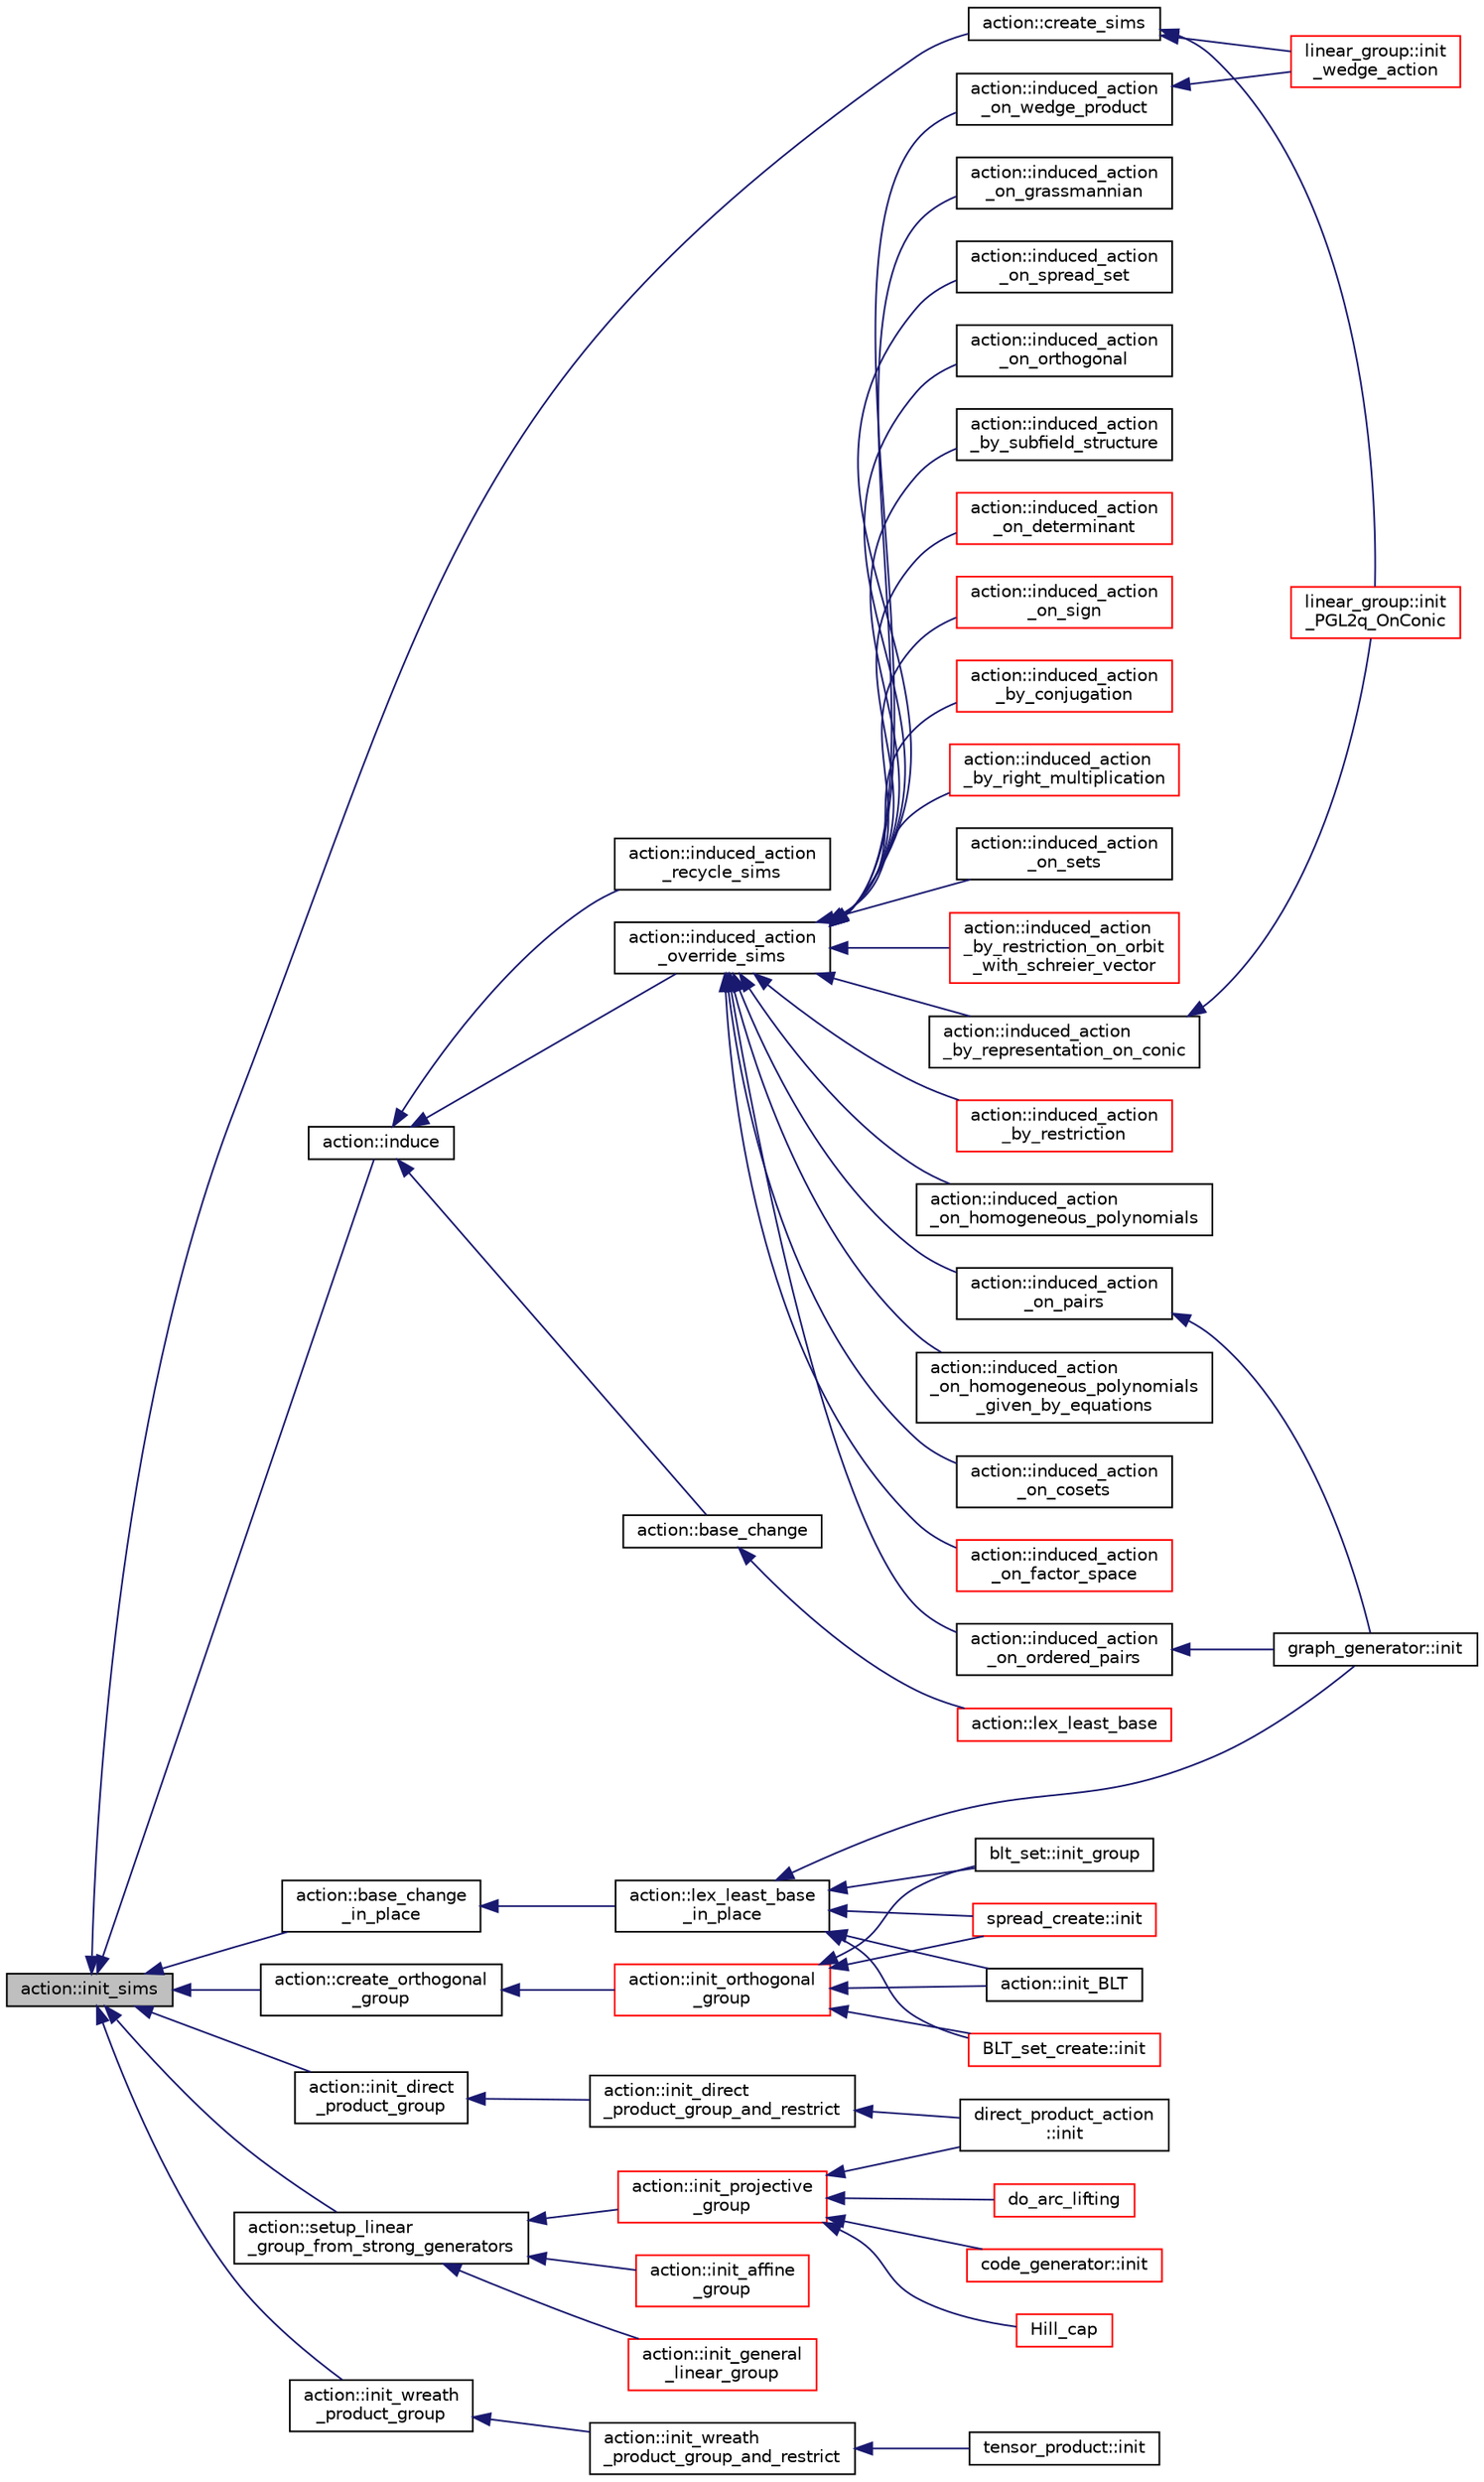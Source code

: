 digraph "action::init_sims"
{
  edge [fontname="Helvetica",fontsize="10",labelfontname="Helvetica",labelfontsize="10"];
  node [fontname="Helvetica",fontsize="10",shape=record];
  rankdir="LR";
  Node28722 [label="action::init_sims",height=0.2,width=0.4,color="black", fillcolor="grey75", style="filled", fontcolor="black"];
  Node28722 -> Node28723 [dir="back",color="midnightblue",fontsize="10",style="solid",fontname="Helvetica"];
  Node28723 [label="action::induce",height=0.2,width=0.4,color="black", fillcolor="white", style="filled",URL="$d2/d86/classaction.html#a32012836490e544a15fb4596b90cb07b"];
  Node28723 -> Node28724 [dir="back",color="midnightblue",fontsize="10",style="solid",fontname="Helvetica"];
  Node28724 [label="action::induced_action\l_recycle_sims",height=0.2,width=0.4,color="black", fillcolor="white", style="filled",URL="$d2/d86/classaction.html#a3e74edeb058083aa57a8b31cb28ab88c"];
  Node28723 -> Node28725 [dir="back",color="midnightblue",fontsize="10",style="solid",fontname="Helvetica"];
  Node28725 [label="action::induced_action\l_override_sims",height=0.2,width=0.4,color="black", fillcolor="white", style="filled",URL="$d2/d86/classaction.html#ac8cc7d4543f6ef75a04777bd82ca244b"];
  Node28725 -> Node28726 [dir="back",color="midnightblue",fontsize="10",style="solid",fontname="Helvetica"];
  Node28726 [label="action::induced_action\l_by_representation_on_conic",height=0.2,width=0.4,color="black", fillcolor="white", style="filled",URL="$d2/d86/classaction.html#a228538e3f07bc186db8eb5da8b90f617"];
  Node28726 -> Node28727 [dir="back",color="midnightblue",fontsize="10",style="solid",fontname="Helvetica"];
  Node28727 [label="linear_group::init\l_PGL2q_OnConic",height=0.2,width=0.4,color="red", fillcolor="white", style="filled",URL="$df/d5a/classlinear__group.html#a84c4d6e1849da4c6f8f096a1af2a8270"];
  Node28725 -> Node28734 [dir="back",color="midnightblue",fontsize="10",style="solid",fontname="Helvetica"];
  Node28734 [label="action::induced_action\l_on_cosets",height=0.2,width=0.4,color="black", fillcolor="white", style="filled",URL="$d2/d86/classaction.html#acbdff5ffed42af6a01f07dffb2787237"];
  Node28725 -> Node28735 [dir="back",color="midnightblue",fontsize="10",style="solid",fontname="Helvetica"];
  Node28735 [label="action::induced_action\l_on_factor_space",height=0.2,width=0.4,color="red", fillcolor="white", style="filled",URL="$d2/d86/classaction.html#af501ff2aa74fb6049bee5c01cd8b909b"];
  Node28725 -> Node28817 [dir="back",color="midnightblue",fontsize="10",style="solid",fontname="Helvetica"];
  Node28817 [label="action::induced_action\l_on_grassmannian",height=0.2,width=0.4,color="black", fillcolor="white", style="filled",URL="$d2/d86/classaction.html#a295b730ecc0b0bf30f714094fef956ea"];
  Node28725 -> Node28818 [dir="back",color="midnightblue",fontsize="10",style="solid",fontname="Helvetica"];
  Node28818 [label="action::induced_action\l_on_spread_set",height=0.2,width=0.4,color="black", fillcolor="white", style="filled",URL="$d2/d86/classaction.html#a7c5839c650592f083dc850d81ed05a5b"];
  Node28725 -> Node28819 [dir="back",color="midnightblue",fontsize="10",style="solid",fontname="Helvetica"];
  Node28819 [label="action::induced_action\l_on_orthogonal",height=0.2,width=0.4,color="black", fillcolor="white", style="filled",URL="$d2/d86/classaction.html#a4f191cee643a81d7f18a4d729084e945"];
  Node28725 -> Node28820 [dir="back",color="midnightblue",fontsize="10",style="solid",fontname="Helvetica"];
  Node28820 [label="action::induced_action\l_on_wedge_product",height=0.2,width=0.4,color="black", fillcolor="white", style="filled",URL="$d2/d86/classaction.html#af13a5da25b8e8597ab695edff222fb6a"];
  Node28820 -> Node28821 [dir="back",color="midnightblue",fontsize="10",style="solid",fontname="Helvetica"];
  Node28821 [label="linear_group::init\l_wedge_action",height=0.2,width=0.4,color="red", fillcolor="white", style="filled",URL="$df/d5a/classlinear__group.html#a16a8a2a5fdc535f2263210ca7943119e"];
  Node28725 -> Node28822 [dir="back",color="midnightblue",fontsize="10",style="solid",fontname="Helvetica"];
  Node28822 [label="action::induced_action\l_by_subfield_structure",height=0.2,width=0.4,color="black", fillcolor="white", style="filled",URL="$d2/d86/classaction.html#add42951bdab176ceed6cc4af05dfa948"];
  Node28725 -> Node28823 [dir="back",color="midnightblue",fontsize="10",style="solid",fontname="Helvetica"];
  Node28823 [label="action::induced_action\l_on_determinant",height=0.2,width=0.4,color="red", fillcolor="white", style="filled",URL="$d2/d86/classaction.html#aa6b9d3c2ded2cae185ee31f2200ad0b5"];
  Node28725 -> Node28826 [dir="back",color="midnightblue",fontsize="10",style="solid",fontname="Helvetica"];
  Node28826 [label="action::induced_action\l_on_sign",height=0.2,width=0.4,color="red", fillcolor="white", style="filled",URL="$d2/d86/classaction.html#ab17b07971b94eae7c5efa21b33f643f1"];
  Node28725 -> Node28828 [dir="back",color="midnightblue",fontsize="10",style="solid",fontname="Helvetica"];
  Node28828 [label="action::induced_action\l_by_conjugation",height=0.2,width=0.4,color="red", fillcolor="white", style="filled",URL="$d2/d86/classaction.html#a45fb7703c6acac791acdcde339d21cc2"];
  Node28725 -> Node28836 [dir="back",color="midnightblue",fontsize="10",style="solid",fontname="Helvetica"];
  Node28836 [label="action::induced_action\l_by_right_multiplication",height=0.2,width=0.4,color="red", fillcolor="white", style="filled",URL="$d2/d86/classaction.html#aafa2818d9d98046507e2754938be0c04"];
  Node28725 -> Node28839 [dir="back",color="midnightblue",fontsize="10",style="solid",fontname="Helvetica"];
  Node28839 [label="action::induced_action\l_on_sets",height=0.2,width=0.4,color="black", fillcolor="white", style="filled",URL="$d2/d86/classaction.html#a09639acee6b88644c103b17050cc32f1"];
  Node28725 -> Node28840 [dir="back",color="midnightblue",fontsize="10",style="solid",fontname="Helvetica"];
  Node28840 [label="action::induced_action\l_by_restriction_on_orbit\l_with_schreier_vector",height=0.2,width=0.4,color="red", fillcolor="white", style="filled",URL="$d2/d86/classaction.html#ad3ddab72625d9bebe7ac8eaef488cf4c"];
  Node28725 -> Node28842 [dir="back",color="midnightblue",fontsize="10",style="solid",fontname="Helvetica"];
  Node28842 [label="action::induced_action\l_by_restriction",height=0.2,width=0.4,color="red", fillcolor="white", style="filled",URL="$d2/d86/classaction.html#a37c21f74a97c921d882a308370c06357"];
  Node28725 -> Node28882 [dir="back",color="midnightblue",fontsize="10",style="solid",fontname="Helvetica"];
  Node28882 [label="action::induced_action\l_on_pairs",height=0.2,width=0.4,color="black", fillcolor="white", style="filled",URL="$d2/d86/classaction.html#a4b01c7b3cc749218e9dbd84b9fed90b3"];
  Node28882 -> Node28883 [dir="back",color="midnightblue",fontsize="10",style="solid",fontname="Helvetica"];
  Node28883 [label="graph_generator::init",height=0.2,width=0.4,color="black", fillcolor="white", style="filled",URL="$d9/d91/classgraph__generator.html#acd2ec07214d869173eb1c9ffb3ec0312"];
  Node28725 -> Node28884 [dir="back",color="midnightblue",fontsize="10",style="solid",fontname="Helvetica"];
  Node28884 [label="action::induced_action\l_on_ordered_pairs",height=0.2,width=0.4,color="black", fillcolor="white", style="filled",URL="$d2/d86/classaction.html#ad290e0cc115881e0b9ddab7f7071975e"];
  Node28884 -> Node28883 [dir="back",color="midnightblue",fontsize="10",style="solid",fontname="Helvetica"];
  Node28725 -> Node28885 [dir="back",color="midnightblue",fontsize="10",style="solid",fontname="Helvetica"];
  Node28885 [label="action::induced_action\l_on_homogeneous_polynomials",height=0.2,width=0.4,color="black", fillcolor="white", style="filled",URL="$d2/d86/classaction.html#acafe8fb1e63926ce35338a292b621f8a"];
  Node28725 -> Node28886 [dir="back",color="midnightblue",fontsize="10",style="solid",fontname="Helvetica"];
  Node28886 [label="action::induced_action\l_on_homogeneous_polynomials\l_given_by_equations",height=0.2,width=0.4,color="black", fillcolor="white", style="filled",URL="$d2/d86/classaction.html#a8f8df8dabfaa711297c20d44a2c1946a"];
  Node28723 -> Node28887 [dir="back",color="midnightblue",fontsize="10",style="solid",fontname="Helvetica"];
  Node28887 [label="action::base_change",height=0.2,width=0.4,color="black", fillcolor="white", style="filled",URL="$d2/d86/classaction.html#a1cab1a81da804692affaf9b7060c90f6"];
  Node28887 -> Node28888 [dir="back",color="midnightblue",fontsize="10",style="solid",fontname="Helvetica"];
  Node28888 [label="action::lex_least_base",height=0.2,width=0.4,color="red", fillcolor="white", style="filled",URL="$d2/d86/classaction.html#a9a2ef76acebb468140a74f3a6af8eb88"];
  Node28722 -> Node28915 [dir="back",color="midnightblue",fontsize="10",style="solid",fontname="Helvetica"];
  Node28915 [label="action::base_change\l_in_place",height=0.2,width=0.4,color="black", fillcolor="white", style="filled",URL="$d2/d86/classaction.html#a035960aa89ff1aec59f868c15fc63d50"];
  Node28915 -> Node28916 [dir="back",color="midnightblue",fontsize="10",style="solid",fontname="Helvetica"];
  Node28916 [label="action::lex_least_base\l_in_place",height=0.2,width=0.4,color="black", fillcolor="white", style="filled",URL="$d2/d86/classaction.html#a24c460a91daf89ab1994a4160623ccb4"];
  Node28916 -> Node28917 [dir="back",color="midnightblue",fontsize="10",style="solid",fontname="Helvetica"];
  Node28917 [label="blt_set::init_group",height=0.2,width=0.4,color="black", fillcolor="white", style="filled",URL="$d1/d3d/classblt__set.html#a9e5aede3bbac6f5e1dd31a8965bba200"];
  Node28916 -> Node28883 [dir="back",color="midnightblue",fontsize="10",style="solid",fontname="Helvetica"];
  Node28916 -> Node28918 [dir="back",color="midnightblue",fontsize="10",style="solid",fontname="Helvetica"];
  Node28918 [label="spread_create::init",height=0.2,width=0.4,color="red", fillcolor="white", style="filled",URL="$de/d97/classspread__create.html#ae3c6630d33160e48a584c21a4f4a6209"];
  Node28916 -> Node28920 [dir="back",color="midnightblue",fontsize="10",style="solid",fontname="Helvetica"];
  Node28920 [label="action::init_BLT",height=0.2,width=0.4,color="black", fillcolor="white", style="filled",URL="$d2/d86/classaction.html#a0d33ca0ebe7467b984c3058520e02a0c"];
  Node28916 -> Node28921 [dir="back",color="midnightblue",fontsize="10",style="solid",fontname="Helvetica"];
  Node28921 [label="BLT_set_create::init",height=0.2,width=0.4,color="red", fillcolor="white", style="filled",URL="$d4/d40/class_b_l_t__set__create.html#af2b5df080b8358d8fcd7e41d187e8d0b"];
  Node28722 -> Node28923 [dir="back",color="midnightblue",fontsize="10",style="solid",fontname="Helvetica"];
  Node28923 [label="action::init_direct\l_product_group",height=0.2,width=0.4,color="black", fillcolor="white", style="filled",URL="$d2/d86/classaction.html#ae28dd34a1b9706531f7b25af17b4809e"];
  Node28923 -> Node28924 [dir="back",color="midnightblue",fontsize="10",style="solid",fontname="Helvetica"];
  Node28924 [label="action::init_direct\l_product_group_and_restrict",height=0.2,width=0.4,color="black", fillcolor="white", style="filled",URL="$d2/d86/classaction.html#a60a5555ea83770fd9994274efc9c328e"];
  Node28924 -> Node28925 [dir="back",color="midnightblue",fontsize="10",style="solid",fontname="Helvetica"];
  Node28925 [label="direct_product_action\l::init",height=0.2,width=0.4,color="black", fillcolor="white", style="filled",URL="$d3/d78/classdirect__product__action.html#aad40060e5821c011cccaa65a5c4df64f"];
  Node28722 -> Node28926 [dir="back",color="midnightblue",fontsize="10",style="solid",fontname="Helvetica"];
  Node28926 [label="action::init_wreath\l_product_group",height=0.2,width=0.4,color="black", fillcolor="white", style="filled",URL="$d2/d86/classaction.html#a29d8425b266eff98677406f084ee3f86"];
  Node28926 -> Node28927 [dir="back",color="midnightblue",fontsize="10",style="solid",fontname="Helvetica"];
  Node28927 [label="action::init_wreath\l_product_group_and_restrict",height=0.2,width=0.4,color="black", fillcolor="white", style="filled",URL="$d2/d86/classaction.html#a5ea78557093c987967e7b8162fabbf72"];
  Node28927 -> Node28928 [dir="back",color="midnightblue",fontsize="10",style="solid",fontname="Helvetica"];
  Node28928 [label="tensor_product::init",height=0.2,width=0.4,color="black", fillcolor="white", style="filled",URL="$dd/d3e/classtensor__product.html#a2a8ac905e80dd9bb7339c9506c3521d3"];
  Node28722 -> Node28929 [dir="back",color="midnightblue",fontsize="10",style="solid",fontname="Helvetica"];
  Node28929 [label="action::setup_linear\l_group_from_strong_generators",height=0.2,width=0.4,color="black", fillcolor="white", style="filled",URL="$d2/d86/classaction.html#a20d2b143cd89f2ce81c02613356f69d1"];
  Node28929 -> Node28930 [dir="back",color="midnightblue",fontsize="10",style="solid",fontname="Helvetica"];
  Node28930 [label="action::init_projective\l_group",height=0.2,width=0.4,color="red", fillcolor="white", style="filled",URL="$d2/d86/classaction.html#ad943cb9d3828331bf5634c6dbfc31afd"];
  Node28930 -> Node28931 [dir="back",color="midnightblue",fontsize="10",style="solid",fontname="Helvetica"];
  Node28931 [label="do_arc_lifting",height=0.2,width=0.4,color="red", fillcolor="white", style="filled",URL="$d5/d9e/arcs__orderly_8_c.html#a7367bc544c290322bdbd4545388a27a8"];
  Node28930 -> Node28729 [dir="back",color="midnightblue",fontsize="10",style="solid",fontname="Helvetica"];
  Node28729 [label="code_generator::init",height=0.2,width=0.4,color="red", fillcolor="white", style="filled",URL="$db/d37/classcode__generator.html#acfaa1e8badf6f30255203f499b130af8"];
  Node28930 -> Node28925 [dir="back",color="midnightblue",fontsize="10",style="solid",fontname="Helvetica"];
  Node28930 -> Node28933 [dir="back",color="midnightblue",fontsize="10",style="solid",fontname="Helvetica"];
  Node28933 [label="Hill_cap",height=0.2,width=0.4,color="red", fillcolor="white", style="filled",URL="$da/d28/hill_8_c.html#a7c2543fe497e681d4b492b16ea7f933e"];
  Node28929 -> Node28948 [dir="back",color="midnightblue",fontsize="10",style="solid",fontname="Helvetica"];
  Node28948 [label="action::init_affine\l_group",height=0.2,width=0.4,color="red", fillcolor="white", style="filled",URL="$d2/d86/classaction.html#a32c0c683b3071fef19d28ca4880b568a"];
  Node28929 -> Node28952 [dir="back",color="midnightblue",fontsize="10",style="solid",fontname="Helvetica"];
  Node28952 [label="action::init_general\l_linear_group",height=0.2,width=0.4,color="red", fillcolor="white", style="filled",URL="$d2/d86/classaction.html#a1ff1bf53f9073bfc76ff073e7af6f396"];
  Node28722 -> Node28953 [dir="back",color="midnightblue",fontsize="10",style="solid",fontname="Helvetica"];
  Node28953 [label="action::create_sims",height=0.2,width=0.4,color="black", fillcolor="white", style="filled",URL="$d2/d86/classaction.html#aabdb8aa15327fc527589f38d85102914"];
  Node28953 -> Node28727 [dir="back",color="midnightblue",fontsize="10",style="solid",fontname="Helvetica"];
  Node28953 -> Node28821 [dir="back",color="midnightblue",fontsize="10",style="solid",fontname="Helvetica"];
  Node28722 -> Node28954 [dir="back",color="midnightblue",fontsize="10",style="solid",fontname="Helvetica"];
  Node28954 [label="action::create_orthogonal\l_group",height=0.2,width=0.4,color="black", fillcolor="white", style="filled",URL="$d2/d86/classaction.html#a9ec9857e52b35c91c52964a1c5701128"];
  Node28954 -> Node28955 [dir="back",color="midnightblue",fontsize="10",style="solid",fontname="Helvetica"];
  Node28955 [label="action::init_orthogonal\l_group",height=0.2,width=0.4,color="red", fillcolor="white", style="filled",URL="$d2/d86/classaction.html#a2cfe124956ed67d8b7a927bb44847cc2"];
  Node28955 -> Node28917 [dir="back",color="midnightblue",fontsize="10",style="solid",fontname="Helvetica"];
  Node28955 -> Node28918 [dir="back",color="midnightblue",fontsize="10",style="solid",fontname="Helvetica"];
  Node28955 -> Node28920 [dir="back",color="midnightblue",fontsize="10",style="solid",fontname="Helvetica"];
  Node28955 -> Node28921 [dir="back",color="midnightblue",fontsize="10",style="solid",fontname="Helvetica"];
}
